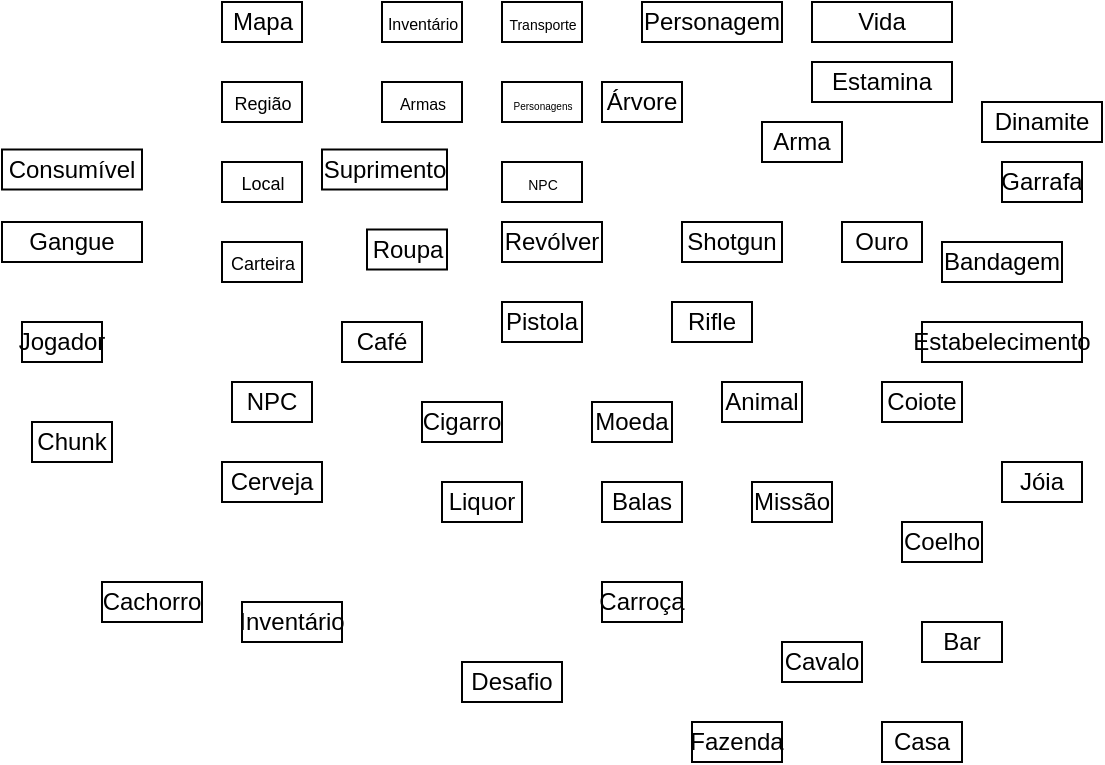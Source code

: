 <mxfile version="24.2.5" type="github">
  <diagram id="R2lEEEUBdFMjLlhIrx00" name="Page-1">
    <mxGraphModel dx="1122" dy="600" grid="1" gridSize="10" guides="1" tooltips="1" connect="1" arrows="1" fold="1" page="1" pageScale="1" pageWidth="850" pageHeight="1100" math="0" shadow="0" extFonts="Permanent Marker^https://fonts.googleapis.com/css?family=Permanent+Marker">
      <root>
        <mxCell id="0" />
        <mxCell id="1" parent="0" />
        <mxCell id="qxBlPj7kd-Hy3L1U8TbH-3" value="" style="whiteSpace=wrap;html=1;" parent="1" vertex="1">
          <mxGeometry x="400" y="110" width="40" height="20" as="geometry" />
        </mxCell>
        <mxCell id="yV0FYIFKv9BxsQTMN04u-1" value="Mapa" style="text;html=1;align=center;verticalAlign=middle;whiteSpace=wrap;rounded=0;" parent="1" vertex="1">
          <mxGeometry x="407.5" y="116.25" width="25" height="7.5" as="geometry" />
        </mxCell>
        <mxCell id="yV0FYIFKv9BxsQTMN04u-3" value="" style="whiteSpace=wrap;html=1;" parent="1" vertex="1">
          <mxGeometry x="400" y="150" width="40" height="20" as="geometry" />
        </mxCell>
        <mxCell id="PZfGzbShFNdAoiEEgzWy-1" value="Personagem" style="whiteSpace=wrap;html=1;" parent="1" vertex="1">
          <mxGeometry x="610" y="110" width="70" height="20" as="geometry" />
        </mxCell>
        <mxCell id="yV0FYIFKv9BxsQTMN04u-4" value="&lt;font style=&quot;font-size: 9px;&quot;&gt;Região&lt;/font&gt;" style="text;html=1;align=center;verticalAlign=middle;whiteSpace=wrap;rounded=0;" parent="1" vertex="1">
          <mxGeometry x="407.5" y="156.25" width="25" height="7.5" as="geometry" />
        </mxCell>
        <mxCell id="PZfGzbShFNdAoiEEgzWy-2" value="Árvore" style="whiteSpace=wrap;html=1;" parent="1" vertex="1">
          <mxGeometry x="590" y="150" width="40" height="20" as="geometry" />
        </mxCell>
        <mxCell id="yV0FYIFKv9BxsQTMN04u-5" value="" style="whiteSpace=wrap;html=1;" parent="1" vertex="1">
          <mxGeometry x="400" y="190" width="40" height="20" as="geometry" />
        </mxCell>
        <mxCell id="PZfGzbShFNdAoiEEgzWy-4" value="Arma" style="whiteSpace=wrap;html=1;" parent="1" vertex="1">
          <mxGeometry x="670" y="170" width="40" height="20" as="geometry" />
        </mxCell>
        <mxCell id="yV0FYIFKv9BxsQTMN04u-6" value="&lt;font style=&quot;font-size: 9px;&quot;&gt;Local&lt;/font&gt;" style="text;html=1;align=center;verticalAlign=middle;whiteSpace=wrap;rounded=0;" parent="1" vertex="1">
          <mxGeometry x="407.5" y="196.25" width="25" height="7.5" as="geometry" />
        </mxCell>
        <mxCell id="PZfGzbShFNdAoiEEgzWy-5" value="Revólver" style="whiteSpace=wrap;html=1;" parent="1" vertex="1">
          <mxGeometry x="540" y="220" width="50" height="20" as="geometry" />
        </mxCell>
        <mxCell id="yV0FYIFKv9BxsQTMN04u-7" value="" style="whiteSpace=wrap;html=1;" parent="1" vertex="1">
          <mxGeometry x="480" y="110" width="40" height="20" as="geometry" />
        </mxCell>
        <mxCell id="PZfGzbShFNdAoiEEgzWy-6" value="Pistola" style="whiteSpace=wrap;html=1;" parent="1" vertex="1">
          <mxGeometry x="540" y="260" width="40" height="20" as="geometry" />
        </mxCell>
        <mxCell id="yV0FYIFKv9BxsQTMN04u-8" value="&lt;font style=&quot;font-size: 8px;&quot;&gt;Inventário&lt;/font&gt;" style="text;html=1;align=center;verticalAlign=middle;whiteSpace=wrap;rounded=0;" parent="1" vertex="1">
          <mxGeometry x="487.5" y="116.25" width="25" height="7.5" as="geometry" />
        </mxCell>
        <mxCell id="PZfGzbShFNdAoiEEgzWy-7" value="Shotgun" style="whiteSpace=wrap;html=1;" parent="1" vertex="1">
          <mxGeometry x="630" y="220" width="50" height="20" as="geometry" />
        </mxCell>
        <mxCell id="yV0FYIFKv9BxsQTMN04u-9" value="" style="whiteSpace=wrap;html=1;" parent="1" vertex="1">
          <mxGeometry x="480" y="150" width="40" height="20" as="geometry" />
        </mxCell>
        <mxCell id="PZfGzbShFNdAoiEEgzWy-8" value="Rifle" style="whiteSpace=wrap;html=1;" parent="1" vertex="1">
          <mxGeometry x="625" y="260" width="40" height="20" as="geometry" />
        </mxCell>
        <mxCell id="yV0FYIFKv9BxsQTMN04u-10" value="&lt;font style=&quot;font-size: 8px;&quot;&gt;Armas&lt;/font&gt;" style="text;html=1;align=center;verticalAlign=middle;whiteSpace=wrap;rounded=0;" parent="1" vertex="1">
          <mxGeometry x="487.5" y="156.25" width="25" height="7.5" as="geometry" />
        </mxCell>
        <mxCell id="PZfGzbShFNdAoiEEgzWy-10" value="Ouro" style="whiteSpace=wrap;html=1;" parent="1" vertex="1">
          <mxGeometry x="710" y="220" width="40" height="20" as="geometry" />
        </mxCell>
        <mxCell id="PZfGzbShFNdAoiEEgzWy-11" value="Coiote" style="whiteSpace=wrap;html=1;" parent="1" vertex="1">
          <mxGeometry x="730" y="300" width="40" height="20" as="geometry" />
        </mxCell>
        <mxCell id="PZfGzbShFNdAoiEEgzWy-12" value="Bandagem" style="whiteSpace=wrap;html=1;" parent="1" vertex="1">
          <mxGeometry x="760" y="230" width="60" height="20" as="geometry" />
        </mxCell>
        <mxCell id="PZfGzbShFNdAoiEEgzWy-13" value="Garrafa" style="whiteSpace=wrap;html=1;" parent="1" vertex="1">
          <mxGeometry x="790" y="190" width="40" height="20" as="geometry" />
        </mxCell>
        <mxCell id="PZfGzbShFNdAoiEEgzWy-14" value="Dinamite" style="whiteSpace=wrap;html=1;" parent="1" vertex="1">
          <mxGeometry x="780" y="160" width="60" height="20" as="geometry" />
        </mxCell>
        <mxCell id="yV0FYIFKv9BxsQTMN04u-15" value="" style="whiteSpace=wrap;html=1;" parent="1" vertex="1">
          <mxGeometry x="540" y="110" width="40" height="20" as="geometry" />
        </mxCell>
        <mxCell id="MHSS6djbWjyrjED063CA-1" value="Cachorro" style="whiteSpace=wrap;html=1;" parent="1" vertex="1">
          <mxGeometry x="340" y="400" width="50" height="20" as="geometry" />
        </mxCell>
        <mxCell id="yV0FYIFKv9BxsQTMN04u-16" value="&lt;font style=&quot;font-size: 7px;&quot;&gt;Transporte&lt;/font&gt;" style="text;html=1;align=center;verticalAlign=middle;whiteSpace=wrap;rounded=0;" parent="1" vertex="1">
          <mxGeometry x="547.5" y="116.25" width="25" height="7.5" as="geometry" />
        </mxCell>
        <mxCell id="MHSS6djbWjyrjED063CA-2" value="Jóia" style="whiteSpace=wrap;html=1;" parent="1" vertex="1">
          <mxGeometry x="790" y="340" width="40" height="20" as="geometry" />
        </mxCell>
        <mxCell id="yV0FYIFKv9BxsQTMN04u-17" value="" style="whiteSpace=wrap;html=1;" parent="1" vertex="1">
          <mxGeometry x="540" y="150" width="40" height="20" as="geometry" />
        </mxCell>
        <mxCell id="MHSS6djbWjyrjED063CA-3" value="Coelho" style="whiteSpace=wrap;html=1;" parent="1" vertex="1">
          <mxGeometry x="740" y="370" width="40" height="20" as="geometry" />
        </mxCell>
        <mxCell id="yV0FYIFKv9BxsQTMN04u-18" value="&lt;font style=&quot;font-size: 5px;&quot;&gt;Personagens&lt;/font&gt;" style="text;html=1;align=center;verticalAlign=middle;whiteSpace=wrap;rounded=0;" parent="1" vertex="1">
          <mxGeometry x="547.5" y="156.25" width="25" height="7.5" as="geometry" />
        </mxCell>
        <mxCell id="MHSS6djbWjyrjED063CA-4" value="NPC" style="whiteSpace=wrap;html=1;" parent="1" vertex="1">
          <mxGeometry x="405" y="300" width="40" height="20" as="geometry" />
        </mxCell>
        <mxCell id="yV0FYIFKv9BxsQTMN04u-19" value="" style="whiteSpace=wrap;html=1;" parent="1" vertex="1">
          <mxGeometry x="540" y="190" width="40" height="20" as="geometry" />
        </mxCell>
        <mxCell id="MHSS6djbWjyrjED063CA-5" value="Carroça" style="whiteSpace=wrap;html=1;" parent="1" vertex="1">
          <mxGeometry x="590" y="400" width="40" height="20" as="geometry" />
        </mxCell>
        <mxCell id="yV0FYIFKv9BxsQTMN04u-20" value="&lt;font style=&quot;font-size: 7px;&quot;&gt;NPC&lt;/font&gt;" style="text;html=1;align=center;verticalAlign=middle;whiteSpace=wrap;rounded=0;" parent="1" vertex="1">
          <mxGeometry x="547.5" y="196.25" width="25" height="7.5" as="geometry" />
        </mxCell>
        <mxCell id="MHSS6djbWjyrjED063CA-6" value="Cavalo" style="whiteSpace=wrap;html=1;" parent="1" vertex="1">
          <mxGeometry x="680" y="430" width="40" height="20" as="geometry" />
        </mxCell>
        <mxCell id="MHSS6djbWjyrjED063CA-7" value="Moeda" style="whiteSpace=wrap;html=1;" parent="1" vertex="1">
          <mxGeometry x="585" y="310" width="40" height="20" as="geometry" />
        </mxCell>
        <mxCell id="MHSS6djbWjyrjED063CA-8" value="Gangue" style="whiteSpace=wrap;html=1;" parent="1" vertex="1">
          <mxGeometry x="290" y="220" width="70" height="20" as="geometry" />
        </mxCell>
        <mxCell id="yV0FYIFKv9BxsQTMN04u-23" value="" style="whiteSpace=wrap;html=1;" parent="1" vertex="1">
          <mxGeometry x="400" y="230" width="40" height="20" as="geometry" />
        </mxCell>
        <mxCell id="MHSS6djbWjyrjED063CA-9" value="Consumível" style="whiteSpace=wrap;html=1;" parent="1" vertex="1">
          <mxGeometry x="290" y="183.75" width="70" height="20" as="geometry" />
        </mxCell>
        <mxCell id="yV0FYIFKv9BxsQTMN04u-24" value="&lt;font style=&quot;font-size: 9px;&quot;&gt;Carteira&lt;/font&gt;" style="text;html=1;align=center;verticalAlign=middle;whiteSpace=wrap;rounded=0;" parent="1" vertex="1">
          <mxGeometry x="407.5" y="236.25" width="25" height="7.5" as="geometry" />
        </mxCell>
        <mxCell id="MHSS6djbWjyrjED063CA-10" value="Cigarro" style="whiteSpace=wrap;html=1;" parent="1" vertex="1">
          <mxGeometry x="500" y="310" width="40" height="20" as="geometry" />
        </mxCell>
        <mxCell id="MHSS6djbWjyrjED063CA-11" value="Liquor" style="whiteSpace=wrap;html=1;" parent="1" vertex="1">
          <mxGeometry x="510" y="350" width="40" height="20" as="geometry" />
        </mxCell>
        <mxCell id="MHSS6djbWjyrjED063CA-12" value="Cerveja" style="whiteSpace=wrap;html=1;" parent="1" vertex="1">
          <mxGeometry x="400" y="340" width="50" height="20" as="geometry" />
        </mxCell>
        <mxCell id="MHSS6djbWjyrjED063CA-13" value="Café" style="whiteSpace=wrap;html=1;" parent="1" vertex="1">
          <mxGeometry x="460" y="270" width="40" height="20" as="geometry" />
        </mxCell>
        <mxCell id="MHSS6djbWjyrjED063CA-14" value="Animal" style="whiteSpace=wrap;html=1;" parent="1" vertex="1">
          <mxGeometry x="650" y="300" width="40" height="20" as="geometry" />
        </mxCell>
        <mxCell id="zUxWJMMR-qzvcPOXWU1M-1" value="Vida" style="whiteSpace=wrap;html=1;" parent="1" vertex="1">
          <mxGeometry x="695" y="110" width="70" height="20" as="geometry" />
        </mxCell>
        <mxCell id="zUxWJMMR-qzvcPOXWU1M-2" value="Estamina" style="whiteSpace=wrap;html=1;" parent="1" vertex="1">
          <mxGeometry x="695" y="140" width="70" height="20" as="geometry" />
        </mxCell>
        <mxCell id="zUxWJMMR-qzvcPOXWU1M-3" value="Balas" style="whiteSpace=wrap;html=1;" parent="1" vertex="1">
          <mxGeometry x="590" y="350" width="40" height="20" as="geometry" />
        </mxCell>
        <mxCell id="pRDXGFVlZG5KwBNQ3FIc-1" value="Missão" style="whiteSpace=wrap;html=1;" parent="1" vertex="1">
          <mxGeometry x="665" y="350" width="40" height="20" as="geometry" />
        </mxCell>
        <mxCell id="NFgqACAjN6bbBUPU2ulZ-1" value="Inventário" style="whiteSpace=wrap;html=1;" parent="1" vertex="1">
          <mxGeometry x="410" y="410" width="50" height="20" as="geometry" />
        </mxCell>
        <mxCell id="NFgqACAjN6bbBUPU2ulZ-2" value="Desafio" style="whiteSpace=wrap;html=1;" parent="1" vertex="1">
          <mxGeometry x="520" y="440" width="50" height="20" as="geometry" />
        </mxCell>
        <mxCell id="NFgqACAjN6bbBUPU2ulZ-3" value="Jogador" style="whiteSpace=wrap;html=1;" parent="1" vertex="1">
          <mxGeometry x="300" y="270" width="40" height="20" as="geometry" />
        </mxCell>
        <mxCell id="NFgqACAjN6bbBUPU2ulZ-4" value="Roupa" style="whiteSpace=wrap;html=1;" parent="1" vertex="1">
          <mxGeometry x="472.5" y="223.75" width="40" height="20" as="geometry" />
        </mxCell>
        <mxCell id="NFgqACAjN6bbBUPU2ulZ-5" value="Suprimento" style="whiteSpace=wrap;html=1;" parent="1" vertex="1">
          <mxGeometry x="450" y="183.75" width="62.5" height="20" as="geometry" />
        </mxCell>
        <mxCell id="NFgqACAjN6bbBUPU2ulZ-6" value="Estabelecimento" style="whiteSpace=wrap;html=1;" parent="1" vertex="1">
          <mxGeometry x="750" y="270" width="80" height="20" as="geometry" />
        </mxCell>
        <mxCell id="NFgqACAjN6bbBUPU2ulZ-7" value="Chunk" style="whiteSpace=wrap;html=1;" parent="1" vertex="1">
          <mxGeometry x="305" y="320" width="40" height="20" as="geometry" />
        </mxCell>
        <mxCell id="NFgqACAjN6bbBUPU2ulZ-8" value="Bar" style="whiteSpace=wrap;html=1;" parent="1" vertex="1">
          <mxGeometry x="750" y="420" width="40" height="20" as="geometry" />
        </mxCell>
        <mxCell id="NFgqACAjN6bbBUPU2ulZ-9" value="Casa" style="whiteSpace=wrap;html=1;" parent="1" vertex="1">
          <mxGeometry x="730" y="470" width="40" height="20" as="geometry" />
        </mxCell>
        <mxCell id="NFgqACAjN6bbBUPU2ulZ-10" value="Fazenda" style="whiteSpace=wrap;html=1;" parent="1" vertex="1">
          <mxGeometry x="635" y="470" width="45" height="20" as="geometry" />
        </mxCell>
      </root>
    </mxGraphModel>
  </diagram>
</mxfile>
